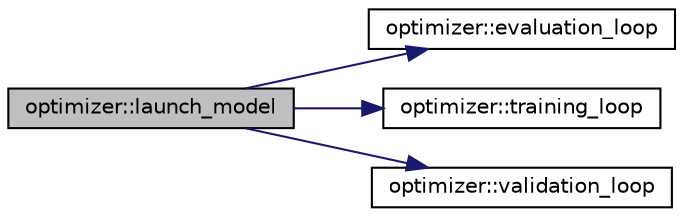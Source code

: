 digraph "optimizer::launch_model"
{
 // INTERACTIVE_SVG=YES
 // LATEX_PDF_SIZE
  edge [fontname="Helvetica",fontsize="10",labelfontname="Helvetica",labelfontsize="10"];
  node [fontname="Helvetica",fontsize="10",shape=record];
  rankdir="LR";
  Node1 [label="optimizer::launch_model",height=0.2,width=0.4,color="black", fillcolor="grey75", style="filled", fontcolor="black",tooltip=" "];
  Node1 -> Node2 [color="midnightblue",fontsize="10",style="solid",fontname="Helvetica"];
  Node2 [label="optimizer::evaluation_loop",height=0.2,width=0.4,color="black", fillcolor="white", style="filled",URL="$classoptimizer.html#a890de5e3b4437237abda2ae0a0bc8803",tooltip=" "];
  Node1 -> Node3 [color="midnightblue",fontsize="10",style="solid",fontname="Helvetica"];
  Node3 [label="optimizer::training_loop",height=0.2,width=0.4,color="black", fillcolor="white", style="filled",URL="$classoptimizer.html#a64c847af5d85a8599150c7db47ef20bf",tooltip=" "];
  Node1 -> Node4 [color="midnightblue",fontsize="10",style="solid",fontname="Helvetica"];
  Node4 [label="optimizer::validation_loop",height=0.2,width=0.4,color="black", fillcolor="white", style="filled",URL="$classoptimizer.html#a6476f692c2191460dcfba3f0ff4a621a",tooltip=" "];
}
